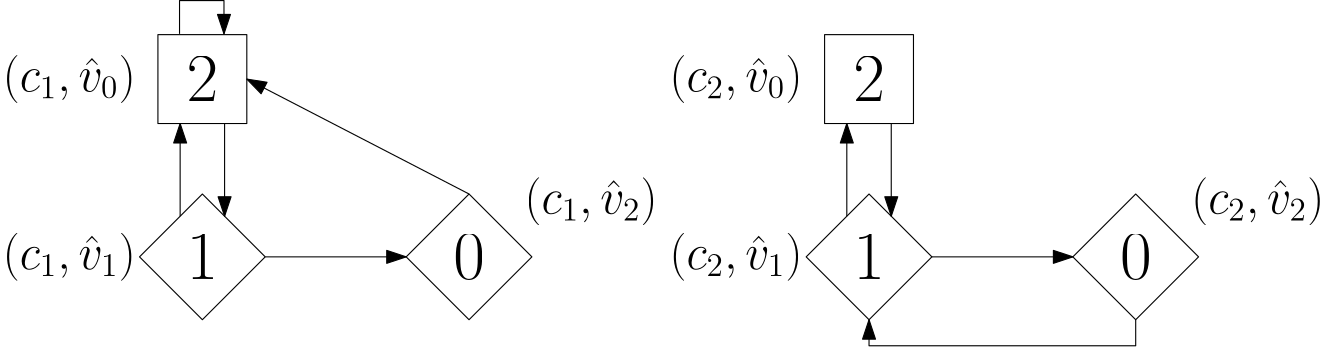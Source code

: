 <?xml version="1.0"?>
<!DOCTYPE ipe SYSTEM "ipe.dtd">
<ipe version="70206" creator="Ipe 7.2.7">
<info created="D:20190821164706" modified="D:20190917161411"/>
<ipestyle name="basic">
<symbol name="arrow/arc(spx)">
<path stroke="sym-stroke" fill="sym-stroke" pen="sym-pen">
0 0 m
-1 0.333 l
-1 -0.333 l
h
</path>
</symbol>
<symbol name="arrow/farc(spx)">
<path stroke="sym-stroke" fill="white" pen="sym-pen">
0 0 m
-1 0.333 l
-1 -0.333 l
h
</path>
</symbol>
<symbol name="arrow/ptarc(spx)">
<path stroke="sym-stroke" fill="sym-stroke" pen="sym-pen">
0 0 m
-1 0.333 l
-0.8 0 l
-1 -0.333 l
h
</path>
</symbol>
<symbol name="arrow/fptarc(spx)">
<path stroke="sym-stroke" fill="white" pen="sym-pen">
0 0 m
-1 0.333 l
-0.8 0 l
-1 -0.333 l
h
</path>
</symbol>
<symbol name="mark/circle(sx)" transformations="translations">
<path fill="sym-stroke">
0.6 0 0 0.6 0 0 e
0.4 0 0 0.4 0 0 e
</path>
</symbol>
<symbol name="mark/disk(sx)" transformations="translations">
<path fill="sym-stroke">
0.6 0 0 0.6 0 0 e
</path>
</symbol>
<symbol name="mark/fdisk(sfx)" transformations="translations">
<group>
<path fill="sym-fill">
0.5 0 0 0.5 0 0 e
</path>
<path fill="sym-stroke" fillrule="eofill">
0.6 0 0 0.6 0 0 e
0.4 0 0 0.4 0 0 e
</path>
</group>
</symbol>
<symbol name="mark/box(sx)" transformations="translations">
<path fill="sym-stroke" fillrule="eofill">
-0.6 -0.6 m
0.6 -0.6 l
0.6 0.6 l
-0.6 0.6 l
h
-0.4 -0.4 m
0.4 -0.4 l
0.4 0.4 l
-0.4 0.4 l
h
</path>
</symbol>
<symbol name="mark/square(sx)" transformations="translations">
<path fill="sym-stroke">
-0.6 -0.6 m
0.6 -0.6 l
0.6 0.6 l
-0.6 0.6 l
h
</path>
</symbol>
<symbol name="mark/fsquare(sfx)" transformations="translations">
<group>
<path fill="sym-fill">
-0.5 -0.5 m
0.5 -0.5 l
0.5 0.5 l
-0.5 0.5 l
h
</path>
<path fill="sym-stroke" fillrule="eofill">
-0.6 -0.6 m
0.6 -0.6 l
0.6 0.6 l
-0.6 0.6 l
h
-0.4 -0.4 m
0.4 -0.4 l
0.4 0.4 l
-0.4 0.4 l
h
</path>
</group>
</symbol>
<symbol name="mark/cross(sx)" transformations="translations">
<group>
<path fill="sym-stroke">
-0.43 -0.57 m
0.57 0.43 l
0.43 0.57 l
-0.57 -0.43 l
h
</path>
<path fill="sym-stroke">
-0.43 0.57 m
0.57 -0.43 l
0.43 -0.57 l
-0.57 0.43 l
h
</path>
</group>
</symbol>
<symbol name="arrow/fnormal(spx)">
<path stroke="sym-stroke" fill="white" pen="sym-pen">
0 0 m
-1 0.333 l
-1 -0.333 l
h
</path>
</symbol>
<symbol name="arrow/pointed(spx)">
<path stroke="sym-stroke" fill="sym-stroke" pen="sym-pen">
0 0 m
-1 0.333 l
-0.8 0 l
-1 -0.333 l
h
</path>
</symbol>
<symbol name="arrow/fpointed(spx)">
<path stroke="sym-stroke" fill="white" pen="sym-pen">
0 0 m
-1 0.333 l
-0.8 0 l
-1 -0.333 l
h
</path>
</symbol>
<symbol name="arrow/linear(spx)">
<path stroke="sym-stroke" pen="sym-pen">
-1 0.333 m
0 0 l
-1 -0.333 l
</path>
</symbol>
<symbol name="arrow/fdouble(spx)">
<path stroke="sym-stroke" fill="white" pen="sym-pen">
0 0 m
-1 0.333 l
-1 -0.333 l
h
-1 0 m
-2 0.333 l
-2 -0.333 l
h
</path>
</symbol>
<symbol name="arrow/double(spx)">
<path stroke="sym-stroke" fill="sym-stroke" pen="sym-pen">
0 0 m
-1 0.333 l
-1 -0.333 l
h
-1 0 m
-2 0.333 l
-2 -0.333 l
h
</path>
</symbol>
<pen name="heavier" value="0.8"/>
<pen name="fat" value="1.2"/>
<pen name="ultrafat" value="2"/>
<symbolsize name="large" value="5"/>
<symbolsize name="small" value="2"/>
<symbolsize name="tiny" value="1.1"/>
<arrowsize name="large" value="10"/>
<arrowsize name="small" value="5"/>
<arrowsize name="tiny" value="3"/>
<color name="red" value="1 0 0"/>
<color name="green" value="0 1 0"/>
<color name="blue" value="0 0 1"/>
<color name="yellow" value="1 1 0"/>
<color name="orange" value="1 0.647 0"/>
<color name="gold" value="1 0.843 0"/>
<color name="purple" value="0.627 0.125 0.941"/>
<color name="gray" value="0.745"/>
<color name="brown" value="0.647 0.165 0.165"/>
<color name="navy" value="0 0 0.502"/>
<color name="pink" value="1 0.753 0.796"/>
<color name="seagreen" value="0.18 0.545 0.341"/>
<color name="turquoise" value="0.251 0.878 0.816"/>
<color name="violet" value="0.933 0.51 0.933"/>
<color name="darkblue" value="0 0 0.545"/>
<color name="darkcyan" value="0 0.545 0.545"/>
<color name="darkgray" value="0.663"/>
<color name="darkgreen" value="0 0.392 0"/>
<color name="darkmagenta" value="0.545 0 0.545"/>
<color name="darkorange" value="1 0.549 0"/>
<color name="darkred" value="0.545 0 0"/>
<color name="lightblue" value="0.678 0.847 0.902"/>
<color name="lightcyan" value="0.878 1 1"/>
<color name="lightgray" value="0.827"/>
<color name="lightgreen" value="0.565 0.933 0.565"/>
<color name="lightyellow" value="1 1 0.878"/>
<dashstyle name="dashed" value="[4] 0"/>
<dashstyle name="dotted" value="[1 3] 0"/>
<dashstyle name="dash dotted" value="[4 2 1 2] 0"/>
<dashstyle name="dash dot dotted" value="[4 2 1 2 1 2] 0"/>
<textsize name="large" value="\large"/>
<textsize name="Large" value="\Large"/>
<textsize name="LARGE" value="\LARGE"/>
<textsize name="huge" value="\huge"/>
<textsize name="Huge" value="\Huge"/>
<textsize name="small" value="\small"/>
<textsize name="footnote" value="\footnotesize"/>
<textsize name="tiny" value="\tiny"/>
<textstyle name="center" begin="\begin{center}" end="\end{center}"/>
<textstyle name="itemize" begin="\begin{itemize}" end="\end{itemize}"/>
<textstyle name="item" begin="\begin{itemize}\item{}" end="\end{itemize}"/>
<gridsize name="4 pts" value="4"/>
<gridsize name="8 pts (~3 mm)" value="8"/>
<gridsize name="16 pts (~6 mm)" value="16"/>
<gridsize name="32 pts (~12 mm)" value="32"/>
<gridsize name="10 pts (~3.5 mm)" value="10"/>
<gridsize name="20 pts (~7 mm)" value="20"/>
<gridsize name="14 pts (~5 mm)" value="14"/>
<gridsize name="28 pts (~10 mm)" value="28"/>
<gridsize name="56 pts (~20 mm)" value="56"/>
<anglesize name="90 deg" value="90"/>
<anglesize name="60 deg" value="60"/>
<anglesize name="45 deg" value="45"/>
<anglesize name="30 deg" value="30"/>
<anglesize name="22.5 deg" value="22.5"/>
<opacity name="10%" value="0.1"/>
<opacity name="30%" value="0.3"/>
<opacity name="50%" value="0.5"/>
<opacity name="75%" value="0.75"/>
<tiling name="falling" angle="-60" step="4" width="1"/>
<tiling name="rising" angle="30" step="4" width="1"/>
</ipestyle>
<page>
<layer name="alpha"/>
<view layers="alpha" active="alpha"/>
<text layer="alpha" matrix="1 0 0 1 16.2195 63.73" transformations="translations" pos="80 720" stroke="black" type="label" width="11.368" height="15.978" depth="0" halign="center" valign="center" size="Huge">2</text>
<text matrix="1 0 0 1 8.21945 -16.27" transformations="translations" pos="64 800" stroke="black" type="label" width="47.851" height="12.896" depth="4.29" halign="right" valign="center" size="LARGE" style="math">(c_1,\hat{v}_0)
</text>
<path matrix="1 0 0 1 16.2195 -0.269969" stroke="black">
64 800 m
64 768 l
96 768 l
96 800 l
h
</path>
<path matrix="0.707107 -0.707107 0.707107 0.707107 -418.721 221.927" stroke="black">
64 800 m
64 768 l
96 768 l
96 800 l
h
</path>
<text matrix="1 0 0 1 112.219 -0.269969" transformations="translations" pos="80 720" stroke="black" type="label" width="11.368" height="15.978" depth="0" halign="center" valign="center" size="Huge">0</text>
<path matrix="0.707107 -0.707107 0.707107 0.707107 -514.721 221.927" stroke="black">
64 800 m
64 768 l
96 768 l
96 800 l
h
</path>
<text matrix="1 0 0 1 16.2195 -0.269969" transformations="translations" pos="80 720" stroke="black" type="label" width="11.368" height="15.978" depth="0" halign="center" valign="center" size="Huge">1</text>
<text matrix="1 0 0 1 8.21945 -80.27" transformations="translations" pos="64 800" stroke="black" type="label" width="47.851" height="12.896" depth="4.29" halign="right" valign="center" size="LARGE" style="math">(c_1,\hat{v}_1)</text>
<text matrix="1 0 0 1 148.219 -60.27" transformations="translations" pos="64 800" stroke="black" type="label" width="47.851" height="12.896" depth="4.29" valign="center" size="LARGE" style="math">(c_1,\hat{v}_2)</text>
<path matrix="1 0 0 1 -31.7806 15.73" stroke="black" arrow="normal/normal">
150.628 704 m
201.373 704 l
</path>
<path matrix="1 0 0 1 -31.7806 15.73" stroke="black" arrow="normal/normal">
224 726.628 m
144 768 l
</path>
<path matrix="1 0 0 1 -31.7806 15.73" stroke="black" arrow="normal/normal">
136 752 m
136 718.628 l
</path>
<path matrix="1 0 0 1 -31.7806 15.73" stroke="black" arrow="normal/normal">
120 718.627 m
120 752 l
</path>
<text matrix="1 0 0 1 256.219 63.73" transformations="translations" pos="80 720" stroke="black" type="label" width="11.368" height="15.978" depth="0" halign="center" valign="center" size="Huge">2</text>
<text matrix="1 0 0 1 248.219 -16.27" transformations="translations" pos="64 800" stroke="black" type="label" width="47.851" height="12.896" depth="4.29" halign="right" valign="center" size="LARGE" style="math">(c_2,\hat{v}_0)</text>
<path matrix="1 0 0 1 256.219 -0.269969" stroke="black">
64 800 m
64 768 l
96 768 l
96 800 l
h
</path>
<path matrix="0.707107 -0.707107 0.707107 0.707107 -178.721 221.927" stroke="black">
64 800 m
64 768 l
96 768 l
96 800 l
h
</path>
<text matrix="1 0 0 1 352.219 -0.269969" transformations="translations" pos="80 720" stroke="black" type="label" width="11.368" height="15.978" depth="0" halign="center" valign="center" size="Huge">0</text>
<path matrix="0.707107 -0.707107 0.707107 0.707107 -274.721 221.927" stroke="black">
64 800 m
64 768 l
96 768 l
96 800 l
h
</path>
<text matrix="1 0 0 1 256.219 -0.269969" transformations="translations" pos="80 720" stroke="black" type="label" width="11.368" height="15.978" depth="0" halign="center" valign="center" size="Huge">1</text>
<text matrix="1 0 0 1 248.219 -80.27" transformations="translations" pos="64 800" stroke="black" type="label" width="47.851" height="12.896" depth="4.29" halign="right" valign="center" size="LARGE" style="math">(c_2,\hat{v}_1)</text>
<text matrix="1 0 0 1 388.219 -60.27" transformations="translations" pos="64 800" stroke="black" type="label" width="47.851" height="12.896" depth="4.29" valign="center" size="LARGE" style="math">(c_2,\hat{v}_2)</text>
<path matrix="1 0 0 1 208.219 15.73" stroke="black" arrow="normal/normal">
150.628 704 m
201.373 704 l
</path>
<path matrix="1 0 0 1 208.219 15.73" stroke="black" arrow="normal/normal">
224 681.373 m
224 672 l
128 672 l
128 681.373 l
</path>
<path matrix="1 0 0 1 208.219 15.73" stroke="black" arrow="normal/normal">
136 752 m
136 718.628 l
</path>
<path matrix="1 0 0 1 208.219 15.73" stroke="black" arrow="normal/normal">
120 718.627 m
120 752 l
</path>
<path stroke="black" arrow="normal/normal">
88 800 m
88 812 l
104 812 l
104 800 l
</path>
</page>
</ipe>
